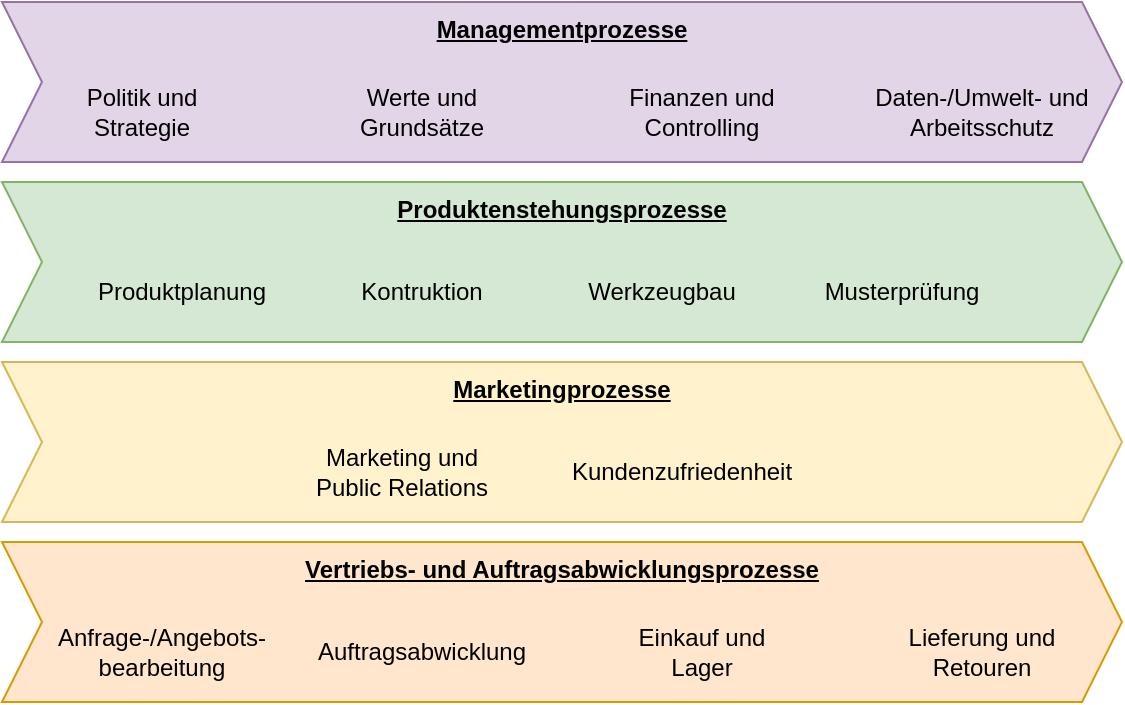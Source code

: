 <mxfile compressed="false" version="14.1.8" type="device">
  <diagram id="R99UQ-NVE_OsZTJ77c11" name="Seite-1">
    <mxGraphModel dx="782" dy="497" grid="1" gridSize="10" guides="1" tooltips="1" connect="1" arrows="1" fold="1" page="1" pageScale="1" pageWidth="827" pageHeight="1169" math="0" shadow="0">
      <root>
        <mxCell id="0" />
        <mxCell id="1" parent="0" />
        <mxCell id="BVH7lWuJyDCuKK-nGpn0-1" value="Managementprozesse" style="shape=step;perimeter=stepPerimeter;whiteSpace=wrap;html=1;fixedSize=1;verticalAlign=top;fontStyle=5;fillColor=#e1d5e7;strokeColor=#9673a6;" vertex="1" parent="1">
          <mxGeometry x="160" y="80" width="560" height="80" as="geometry" />
        </mxCell>
        <mxCell id="BVH7lWuJyDCuKK-nGpn0-2" value="Politik und&lt;br&gt;Strategie" style="text;html=1;strokeColor=none;fillColor=none;align=center;verticalAlign=middle;whiteSpace=wrap;rounded=0;" vertex="1" parent="1">
          <mxGeometry x="160" y="110" width="140" height="50" as="geometry" />
        </mxCell>
        <mxCell id="BVH7lWuJyDCuKK-nGpn0-3" value="Finanzen und&lt;br&gt;Controlling" style="text;html=1;strokeColor=none;fillColor=none;align=center;verticalAlign=middle;whiteSpace=wrap;rounded=0;" vertex="1" parent="1">
          <mxGeometry x="440" y="110" width="140" height="50" as="geometry" />
        </mxCell>
        <mxCell id="BVH7lWuJyDCuKK-nGpn0-4" value="Werte und&lt;br&gt;Grundsätze" style="text;html=1;strokeColor=none;fillColor=none;align=center;verticalAlign=middle;whiteSpace=wrap;rounded=0;" vertex="1" parent="1">
          <mxGeometry x="300" y="110" width="140" height="50" as="geometry" />
        </mxCell>
        <mxCell id="BVH7lWuJyDCuKK-nGpn0-5" value="Daten-/Umwelt- und&lt;br&gt;Arbeitsschutz" style="text;html=1;strokeColor=none;fillColor=none;align=center;verticalAlign=middle;whiteSpace=wrap;rounded=0;" vertex="1" parent="1">
          <mxGeometry x="580" y="110" width="140" height="50" as="geometry" />
        </mxCell>
        <mxCell id="BVH7lWuJyDCuKK-nGpn0-6" value="Produktenstehungsprozesse" style="shape=step;perimeter=stepPerimeter;whiteSpace=wrap;html=1;fixedSize=1;verticalAlign=top;fontStyle=5;fillColor=#d5e8d4;strokeColor=#82b366;" vertex="1" parent="1">
          <mxGeometry x="160" y="170" width="560" height="80" as="geometry" />
        </mxCell>
        <mxCell id="BVH7lWuJyDCuKK-nGpn0-7" value="Produktplanung" style="text;html=1;strokeColor=none;fillColor=none;align=center;verticalAlign=middle;whiteSpace=wrap;rounded=0;" vertex="1" parent="1">
          <mxGeometry x="190" y="200" width="120" height="50" as="geometry" />
        </mxCell>
        <mxCell id="BVH7lWuJyDCuKK-nGpn0-8" value="Werkzeugbau" style="text;html=1;strokeColor=none;fillColor=none;align=center;verticalAlign=middle;whiteSpace=wrap;rounded=0;" vertex="1" parent="1">
          <mxGeometry x="430" y="200" width="120" height="50" as="geometry" />
        </mxCell>
        <mxCell id="BVH7lWuJyDCuKK-nGpn0-9" value="Kontruktion" style="text;html=1;strokeColor=none;fillColor=none;align=center;verticalAlign=middle;whiteSpace=wrap;rounded=0;" vertex="1" parent="1">
          <mxGeometry x="310" y="200" width="120" height="50" as="geometry" />
        </mxCell>
        <mxCell id="BVH7lWuJyDCuKK-nGpn0-10" value="Musterprüfung" style="text;html=1;strokeColor=none;fillColor=none;align=center;verticalAlign=middle;whiteSpace=wrap;rounded=0;" vertex="1" parent="1">
          <mxGeometry x="550" y="200" width="120" height="50" as="geometry" />
        </mxCell>
        <mxCell id="BVH7lWuJyDCuKK-nGpn0-11" value="Marketingprozesse" style="shape=step;perimeter=stepPerimeter;whiteSpace=wrap;html=1;fixedSize=1;verticalAlign=top;fontStyle=5;fillColor=#fff2cc;strokeColor=#d6b656;" vertex="1" parent="1">
          <mxGeometry x="160" y="260" width="560" height="80" as="geometry" />
        </mxCell>
        <mxCell id="BVH7lWuJyDCuKK-nGpn0-12" value="Marketing und&lt;br&gt;Public Relations" style="text;html=1;strokeColor=none;fillColor=none;align=center;verticalAlign=middle;whiteSpace=wrap;rounded=0;" vertex="1" parent="1">
          <mxGeometry x="290" y="290" width="140" height="50" as="geometry" />
        </mxCell>
        <mxCell id="BVH7lWuJyDCuKK-nGpn0-14" value="Kundenzufriedenheit" style="text;html=1;strokeColor=none;fillColor=none;align=center;verticalAlign=middle;whiteSpace=wrap;rounded=0;" vertex="1" parent="1">
          <mxGeometry x="430" y="290" width="140" height="50" as="geometry" />
        </mxCell>
        <mxCell id="BVH7lWuJyDCuKK-nGpn0-16" value="Vertriebs- und Auftragsabwicklungsprozesse" style="shape=step;perimeter=stepPerimeter;whiteSpace=wrap;html=1;fixedSize=1;verticalAlign=top;fontStyle=5;fillColor=#ffe6cc;strokeColor=#d79b00;" vertex="1" parent="1">
          <mxGeometry x="160" y="350" width="560" height="80" as="geometry" />
        </mxCell>
        <mxCell id="BVH7lWuJyDCuKK-nGpn0-17" value="Anfrage-/Angebots-&lt;br&gt;bearbeitung" style="text;html=1;strokeColor=none;fillColor=none;align=center;verticalAlign=middle;whiteSpace=wrap;rounded=0;" vertex="1" parent="1">
          <mxGeometry x="180" y="380" width="120" height="50" as="geometry" />
        </mxCell>
        <mxCell id="BVH7lWuJyDCuKK-nGpn0-18" value="Einkauf und&lt;br&gt;Lager" style="text;html=1;strokeColor=none;fillColor=none;align=center;verticalAlign=middle;whiteSpace=wrap;rounded=0;" vertex="1" parent="1">
          <mxGeometry x="440" y="380" width="140" height="50" as="geometry" />
        </mxCell>
        <mxCell id="BVH7lWuJyDCuKK-nGpn0-19" value="Auftragsabwicklung" style="text;html=1;strokeColor=none;fillColor=none;align=center;verticalAlign=middle;whiteSpace=wrap;rounded=0;" vertex="1" parent="1">
          <mxGeometry x="300" y="380" width="140" height="50" as="geometry" />
        </mxCell>
        <mxCell id="BVH7lWuJyDCuKK-nGpn0-20" value="Lieferung und&lt;br&gt;Retouren" style="text;html=1;strokeColor=none;fillColor=none;align=center;verticalAlign=middle;whiteSpace=wrap;rounded=0;" vertex="1" parent="1">
          <mxGeometry x="580" y="380" width="140" height="50" as="geometry" />
        </mxCell>
      </root>
    </mxGraphModel>
  </diagram>
</mxfile>
